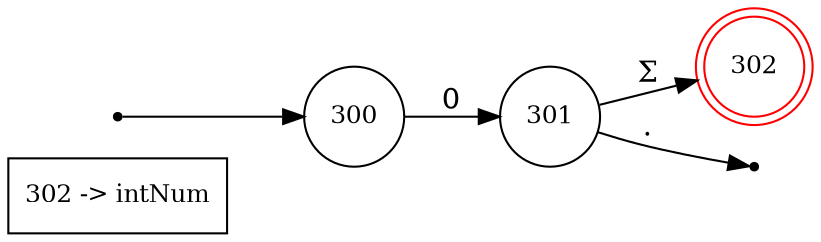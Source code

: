 digraph finite_state_machine {
	rankdir=LR;
	size="8,5"

	node [shape = rectangle, label="302 -> intNum", fontsize=12] token302;

	node [shape = circle, label="300", fontsize=12, color=black] 300;
	node [shape = circle, label="301", fontsize=12, color=black] 301;
	node [shape = doublecircle, label="302", fontsize=12, color=red] 302;

	node [shape = point, color=black] q0;
	q0	->	300;

	301	->	400	[ label = "." ];
	301	->	302	[ label = "Σ" ];
	300	->	301	[ label = "0" ];
}
